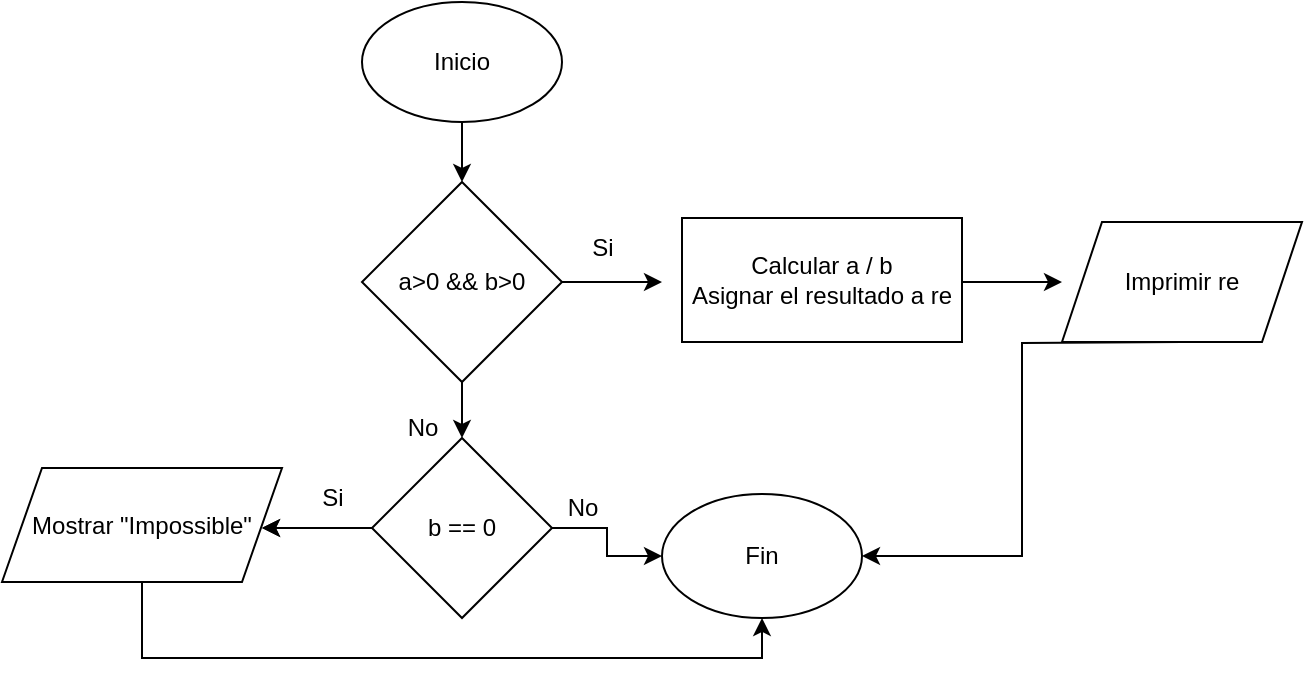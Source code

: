<mxfile version="24.3.1" type="device">
  <diagram id="C5RBs43oDa-KdzZeNtuy" name="Page-1">
    <mxGraphModel dx="1050" dy="1726" grid="1" gridSize="10" guides="1" tooltips="1" connect="1" arrows="1" fold="1" page="1" pageScale="1" pageWidth="827" pageHeight="1169" math="0" shadow="0">
      <root>
        <mxCell id="WIyWlLk6GJQsqaUBKTNV-0" />
        <mxCell id="WIyWlLk6GJQsqaUBKTNV-1" parent="WIyWlLk6GJQsqaUBKTNV-0" />
        <mxCell id="QNXIp8hqObAiTr5SvMTQ-2" style="edgeStyle=orthogonalEdgeStyle;rounded=0;orthogonalLoop=1;jettySize=auto;html=1;exitX=0.5;exitY=1;exitDx=0;exitDy=0;entryX=0.5;entryY=0;entryDx=0;entryDy=0;" parent="WIyWlLk6GJQsqaUBKTNV-1" source="QNXIp8hqObAiTr5SvMTQ-0" target="QNXIp8hqObAiTr5SvMTQ-1" edge="1">
          <mxGeometry relative="1" as="geometry" />
        </mxCell>
        <mxCell id="QNXIp8hqObAiTr5SvMTQ-0" value="Inicio" style="ellipse;whiteSpace=wrap;html=1;" parent="WIyWlLk6GJQsqaUBKTNV-1" vertex="1">
          <mxGeometry x="330" y="-910" width="100" height="60" as="geometry" />
        </mxCell>
        <mxCell id="QNXIp8hqObAiTr5SvMTQ-4" style="edgeStyle=orthogonalEdgeStyle;rounded=0;orthogonalLoop=1;jettySize=auto;html=1;exitX=1;exitY=0.5;exitDx=0;exitDy=0;" parent="WIyWlLk6GJQsqaUBKTNV-1" source="QNXIp8hqObAiTr5SvMTQ-1" edge="1">
          <mxGeometry relative="1" as="geometry">
            <mxPoint x="480" y="-770" as="targetPoint" />
          </mxGeometry>
        </mxCell>
        <mxCell id="QNXIp8hqObAiTr5SvMTQ-10" style="edgeStyle=orthogonalEdgeStyle;rounded=0;orthogonalLoop=1;jettySize=auto;html=1;exitX=0.5;exitY=1;exitDx=0;exitDy=0;entryX=0.5;entryY=0;entryDx=0;entryDy=0;" parent="WIyWlLk6GJQsqaUBKTNV-1" source="QNXIp8hqObAiTr5SvMTQ-1" target="QNXIp8hqObAiTr5SvMTQ-8" edge="1">
          <mxGeometry relative="1" as="geometry" />
        </mxCell>
        <mxCell id="QNXIp8hqObAiTr5SvMTQ-1" value="a&amp;gt;0 &amp;amp;&amp;amp; b&amp;gt;0" style="rhombus;whiteSpace=wrap;html=1;" parent="WIyWlLk6GJQsqaUBKTNV-1" vertex="1">
          <mxGeometry x="330" y="-820" width="100" height="100" as="geometry" />
        </mxCell>
        <mxCell id="QNXIp8hqObAiTr5SvMTQ-9" style="edgeStyle=orthogonalEdgeStyle;rounded=0;orthogonalLoop=1;jettySize=auto;html=1;exitX=1;exitY=0.5;exitDx=0;exitDy=0;" parent="WIyWlLk6GJQsqaUBKTNV-1" edge="1">
          <mxGeometry relative="1" as="geometry">
            <mxPoint x="620" y="-770" as="sourcePoint" />
            <mxPoint x="680" y="-770" as="targetPoint" />
          </mxGeometry>
        </mxCell>
        <mxCell id="QNXIp8hqObAiTr5SvMTQ-5" value="Si" style="text;html=1;align=center;verticalAlign=middle;resizable=0;points=[];autosize=1;strokeColor=none;fillColor=none;" parent="WIyWlLk6GJQsqaUBKTNV-1" vertex="1">
          <mxGeometry x="435" y="-802" width="30" height="30" as="geometry" />
        </mxCell>
        <mxCell id="QNXIp8hqObAiTr5SvMTQ-18" style="edgeStyle=orthogonalEdgeStyle;rounded=0;orthogonalLoop=1;jettySize=auto;html=1;exitX=0.5;exitY=1;exitDx=0;exitDy=0;entryX=1;entryY=0.5;entryDx=0;entryDy=0;" parent="WIyWlLk6GJQsqaUBKTNV-1" target="QNXIp8hqObAiTr5SvMTQ-15" edge="1">
          <mxGeometry relative="1" as="geometry">
            <mxPoint x="740" y="-740" as="sourcePoint" />
          </mxGeometry>
        </mxCell>
        <mxCell id="QNXIp8hqObAiTr5SvMTQ-13" style="edgeStyle=orthogonalEdgeStyle;rounded=0;orthogonalLoop=1;jettySize=auto;html=1;exitX=0;exitY=0.5;exitDx=0;exitDy=0;entryX=1;entryY=0.5;entryDx=0;entryDy=0;" parent="WIyWlLk6GJQsqaUBKTNV-1" source="QNXIp8hqObAiTr5SvMTQ-8" edge="1">
          <mxGeometry relative="1" as="geometry">
            <mxPoint x="280" y="-647" as="targetPoint" />
          </mxGeometry>
        </mxCell>
        <mxCell id="QNXIp8hqObAiTr5SvMTQ-21" value="" style="edgeStyle=orthogonalEdgeStyle;rounded=0;orthogonalLoop=1;jettySize=auto;html=1;" parent="WIyWlLk6GJQsqaUBKTNV-1" source="QNXIp8hqObAiTr5SvMTQ-8" edge="1">
          <mxGeometry relative="1" as="geometry">
            <mxPoint x="280" y="-647" as="targetPoint" />
          </mxGeometry>
        </mxCell>
        <mxCell id="QNXIp8hqObAiTr5SvMTQ-23" style="edgeStyle=orthogonalEdgeStyle;rounded=0;orthogonalLoop=1;jettySize=auto;html=1;exitX=1;exitY=0.5;exitDx=0;exitDy=0;entryX=0;entryY=0.5;entryDx=0;entryDy=0;" parent="WIyWlLk6GJQsqaUBKTNV-1" source="QNXIp8hqObAiTr5SvMTQ-8" target="QNXIp8hqObAiTr5SvMTQ-15" edge="1">
          <mxGeometry relative="1" as="geometry" />
        </mxCell>
        <mxCell id="QNXIp8hqObAiTr5SvMTQ-8" value="b == 0" style="rhombus;whiteSpace=wrap;html=1;" parent="WIyWlLk6GJQsqaUBKTNV-1" vertex="1">
          <mxGeometry x="335" y="-692" width="90" height="90" as="geometry" />
        </mxCell>
        <mxCell id="QNXIp8hqObAiTr5SvMTQ-11" value="No" style="text;html=1;align=center;verticalAlign=middle;resizable=0;points=[];autosize=1;strokeColor=none;fillColor=none;" parent="WIyWlLk6GJQsqaUBKTNV-1" vertex="1">
          <mxGeometry x="340" y="-712" width="40" height="30" as="geometry" />
        </mxCell>
        <mxCell id="QNXIp8hqObAiTr5SvMTQ-14" value="Si" style="text;html=1;align=center;verticalAlign=middle;resizable=0;points=[];autosize=1;strokeColor=none;fillColor=none;" parent="WIyWlLk6GJQsqaUBKTNV-1" vertex="1">
          <mxGeometry x="300" y="-677" width="30" height="30" as="geometry" />
        </mxCell>
        <mxCell id="QNXIp8hqObAiTr5SvMTQ-15" value="Fin" style="ellipse;whiteSpace=wrap;html=1;" parent="WIyWlLk6GJQsqaUBKTNV-1" vertex="1">
          <mxGeometry x="480" y="-664" width="100" height="62" as="geometry" />
        </mxCell>
        <mxCell id="QNXIp8hqObAiTr5SvMTQ-24" value="No" style="text;html=1;align=center;verticalAlign=middle;resizable=0;points=[];autosize=1;strokeColor=none;fillColor=none;" parent="WIyWlLk6GJQsqaUBKTNV-1" vertex="1">
          <mxGeometry x="420" y="-672" width="40" height="30" as="geometry" />
        </mxCell>
        <mxCell id="K9OL-NJnl3enfOltVbcg-0" value="Calcular a / b&lt;div&gt;Asignar el resultado a re&lt;/div&gt;" style="rounded=0;whiteSpace=wrap;html=1;" vertex="1" parent="WIyWlLk6GJQsqaUBKTNV-1">
          <mxGeometry x="490" y="-802" width="140" height="62" as="geometry" />
        </mxCell>
        <mxCell id="K9OL-NJnl3enfOltVbcg-1" value="Imprimir re" style="shape=parallelogram;perimeter=parallelogramPerimeter;whiteSpace=wrap;html=1;fixedSize=1;" vertex="1" parent="WIyWlLk6GJQsqaUBKTNV-1">
          <mxGeometry x="680" y="-800" width="120" height="60" as="geometry" />
        </mxCell>
        <mxCell id="K9OL-NJnl3enfOltVbcg-3" style="edgeStyle=orthogonalEdgeStyle;rounded=0;orthogonalLoop=1;jettySize=auto;html=1;exitX=0.5;exitY=1;exitDx=0;exitDy=0;entryX=0.5;entryY=1;entryDx=0;entryDy=0;" edge="1" parent="WIyWlLk6GJQsqaUBKTNV-1" source="K9OL-NJnl3enfOltVbcg-2" target="QNXIp8hqObAiTr5SvMTQ-15">
          <mxGeometry relative="1" as="geometry" />
        </mxCell>
        <mxCell id="K9OL-NJnl3enfOltVbcg-2" value="Mostrar&amp;nbsp;&quot;Impossible&quot;" style="shape=parallelogram;perimeter=parallelogramPerimeter;whiteSpace=wrap;html=1;fixedSize=1;" vertex="1" parent="WIyWlLk6GJQsqaUBKTNV-1">
          <mxGeometry x="150" y="-677" width="140" height="57" as="geometry" />
        </mxCell>
      </root>
    </mxGraphModel>
  </diagram>
</mxfile>
